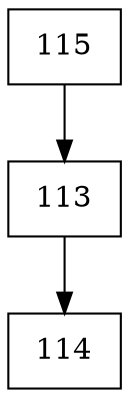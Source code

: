 digraph G {
  node [shape=record];
  node0 [label="{115}"];
  node0 -> node1;
  node1 [label="{113}"];
  node1 -> node2;
  node2 [label="{114}"];
}
